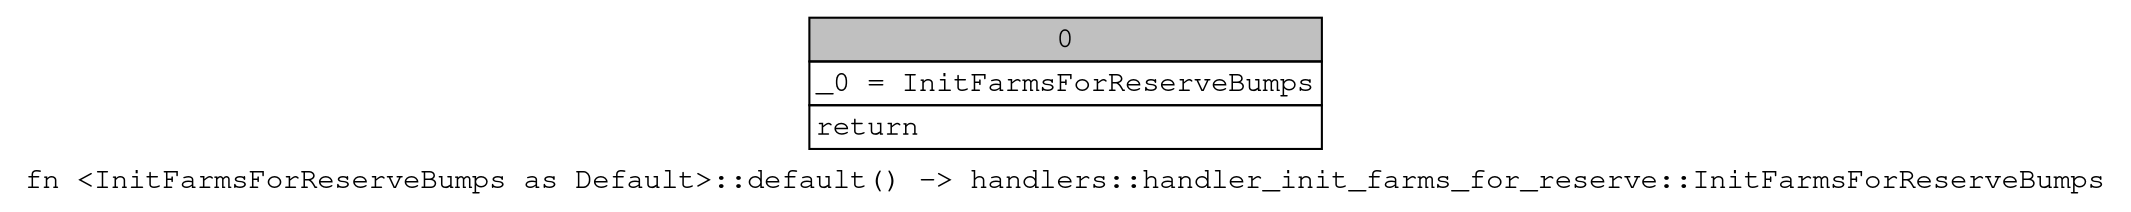 digraph Mir_0_3784 {
    graph [fontname="Courier, monospace"];
    node [fontname="Courier, monospace"];
    edge [fontname="Courier, monospace"];
    label=<fn &lt;InitFarmsForReserveBumps as Default&gt;::default() -&gt; handlers::handler_init_farms_for_reserve::InitFarmsForReserveBumps<br align="left"/>>;
    bb0__0_3784 [shape="none", label=<<table border="0" cellborder="1" cellspacing="0"><tr><td bgcolor="gray" align="center" colspan="1">0</td></tr><tr><td align="left" balign="left">_0 = InitFarmsForReserveBumps<br/></td></tr><tr><td align="left">return</td></tr></table>>];
}
